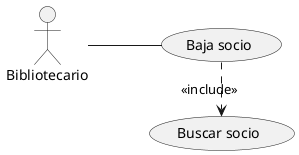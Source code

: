 @startuml
'https://plantuml.com/use-case-diagram

left to right direction

actor :Bibliotecario: as Bibliotecario
Bibliotecario -- (Baja socio)
(Baja socio) .> (Buscar socio) : <<include>>

@enduml
